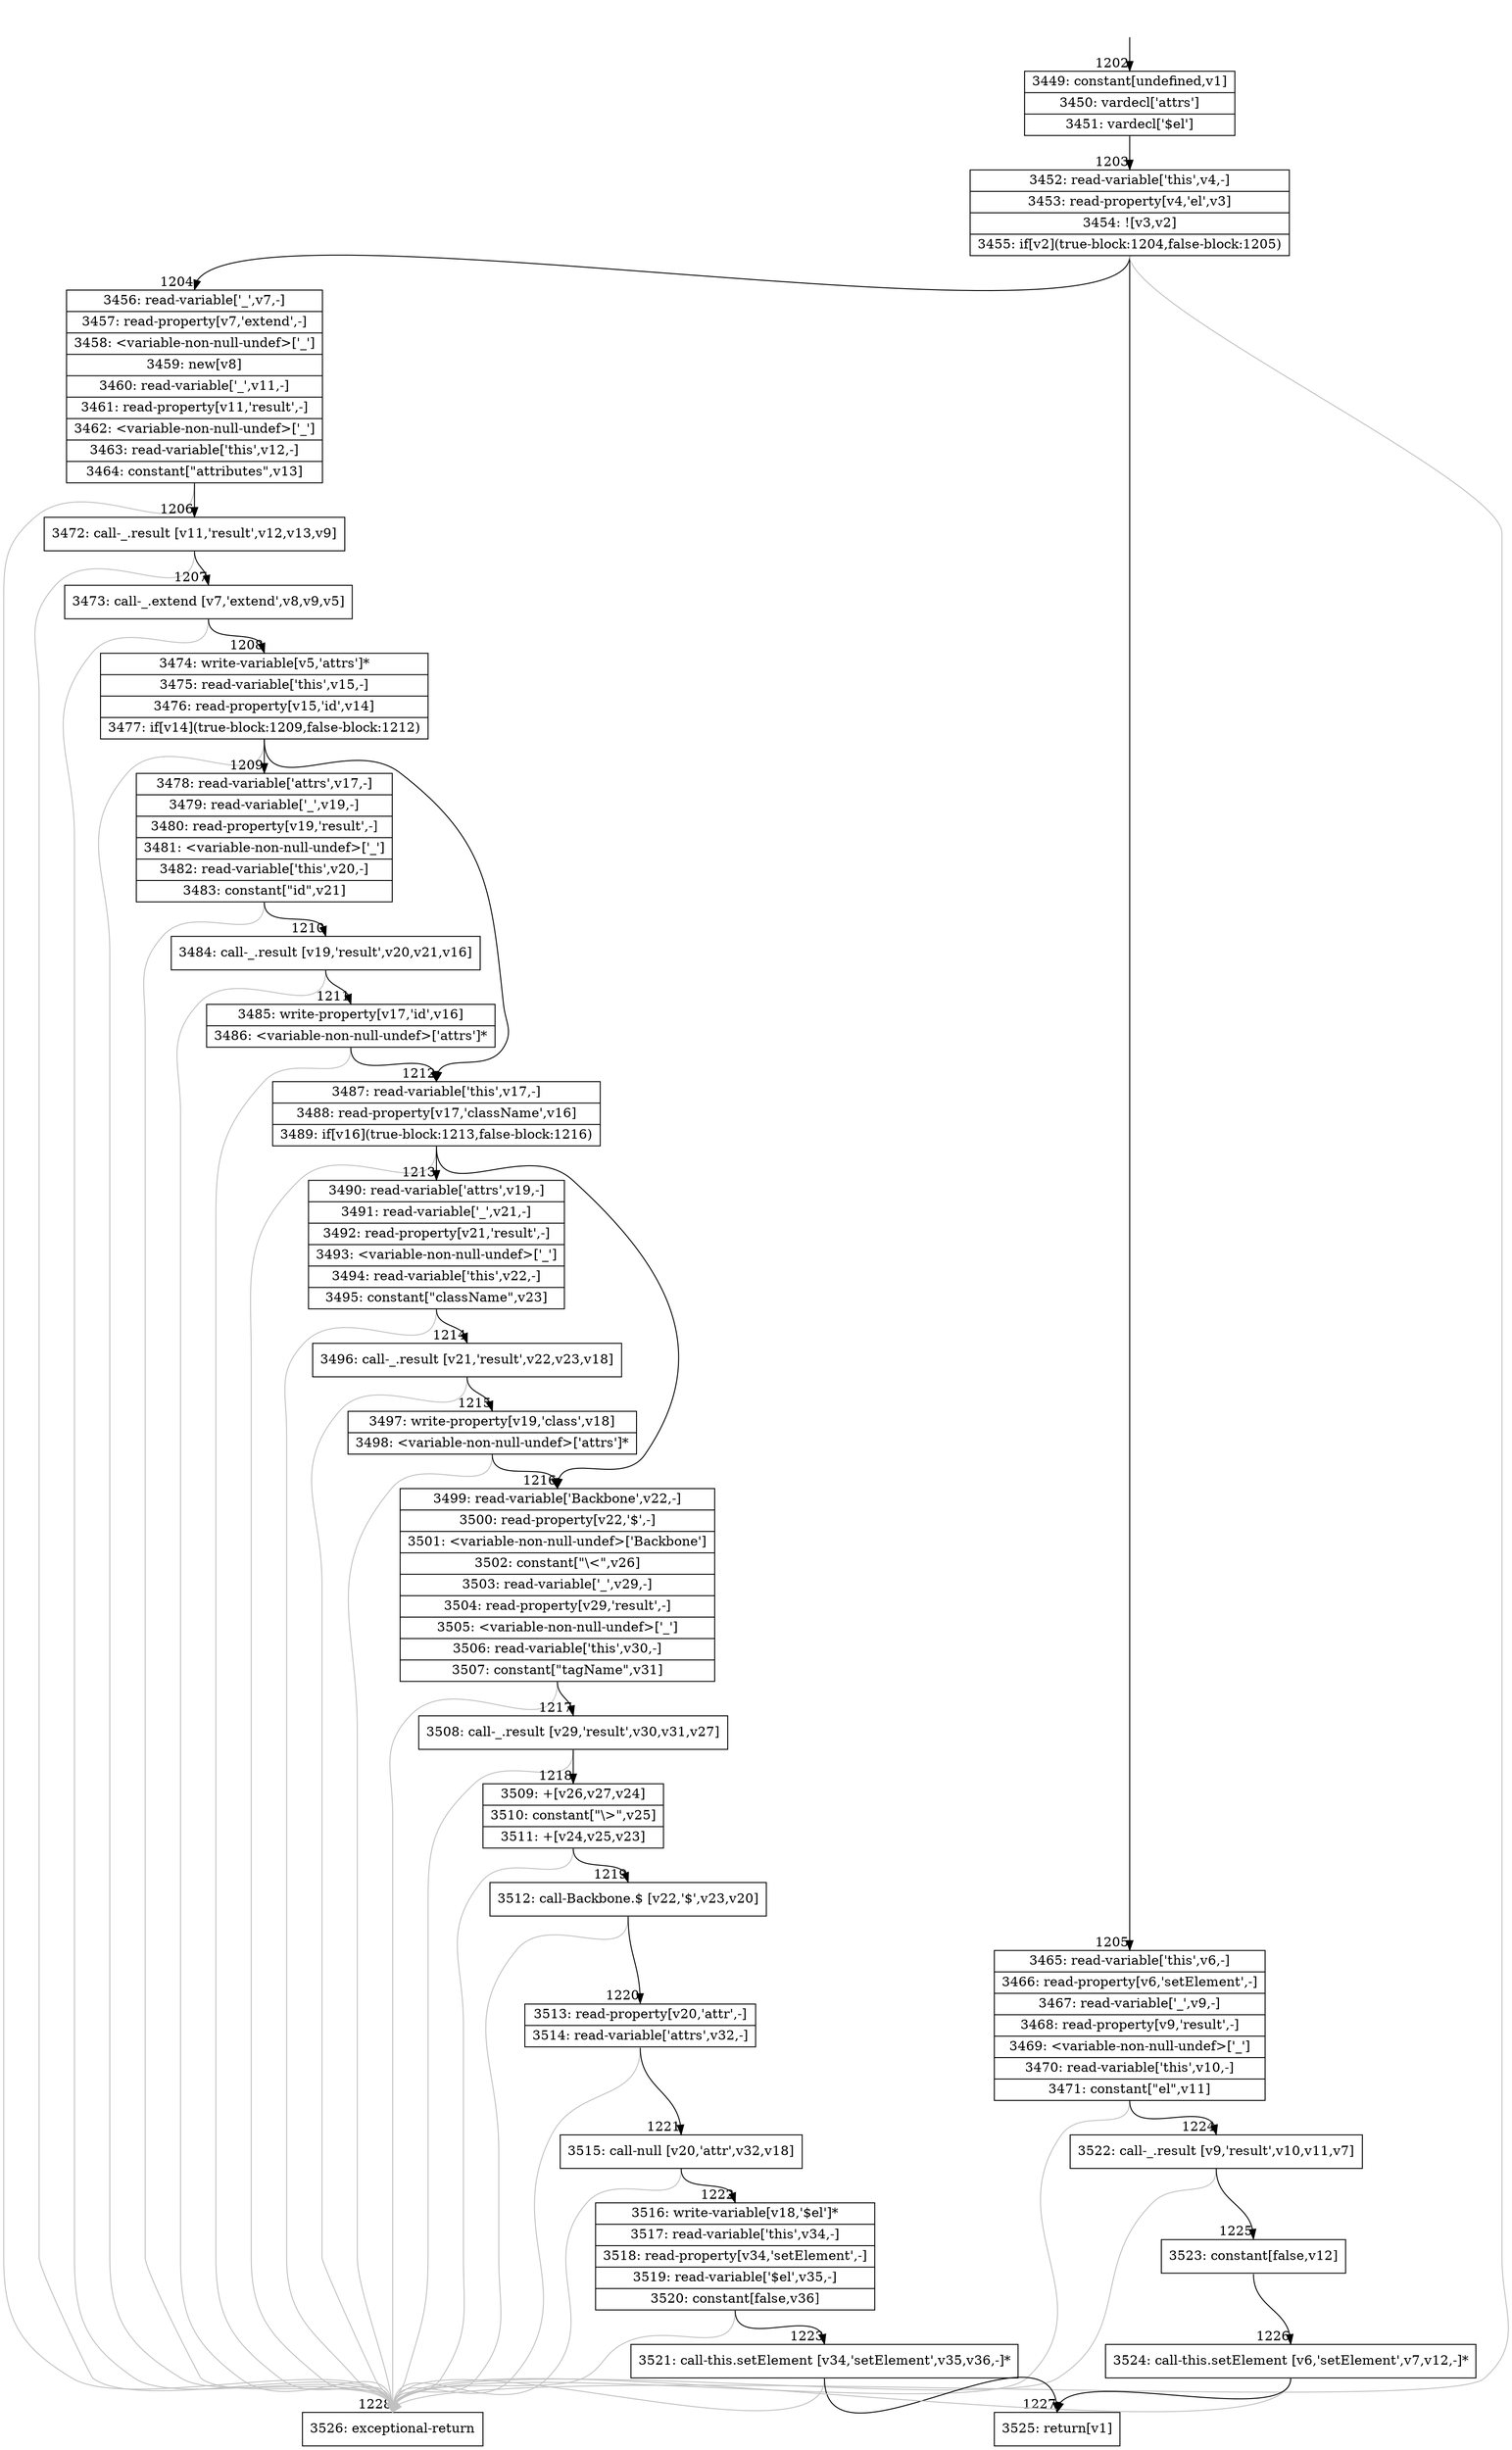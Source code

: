 digraph {
rankdir="TD"
BB_entry89[shape=none,label=""];
BB_entry89 -> BB1202 [tailport=s, headport=n, headlabel="    1202"]
BB1202 [shape=record label="{3449: constant[undefined,v1]|3450: vardecl['attrs']|3451: vardecl['$el']}" ] 
BB1202 -> BB1203 [tailport=s, headport=n, headlabel="      1203"]
BB1203 [shape=record label="{3452: read-variable['this',v4,-]|3453: read-property[v4,'el',v3]|3454: ![v3,v2]|3455: if[v2](true-block:1204,false-block:1205)}" ] 
BB1203 -> BB1204 [tailport=s, headport=n, headlabel="      1204"]
BB1203 -> BB1205 [tailport=s, headport=n, headlabel="      1205"]
BB1203 -> BB1228 [tailport=s, headport=n, color=gray, headlabel="      1228"]
BB1204 [shape=record label="{3456: read-variable['_',v7,-]|3457: read-property[v7,'extend',-]|3458: \<variable-non-null-undef\>['_']|3459: new[v8]|3460: read-variable['_',v11,-]|3461: read-property[v11,'result',-]|3462: \<variable-non-null-undef\>['_']|3463: read-variable['this',v12,-]|3464: constant[\"attributes\",v13]}" ] 
BB1204 -> BB1206 [tailport=s, headport=n, headlabel="      1206"]
BB1204 -> BB1228 [tailport=s, headport=n, color=gray]
BB1205 [shape=record label="{3465: read-variable['this',v6,-]|3466: read-property[v6,'setElement',-]|3467: read-variable['_',v9,-]|3468: read-property[v9,'result',-]|3469: \<variable-non-null-undef\>['_']|3470: read-variable['this',v10,-]|3471: constant[\"el\",v11]}" ] 
BB1205 -> BB1224 [tailport=s, headport=n, headlabel="      1224"]
BB1205 -> BB1228 [tailport=s, headport=n, color=gray]
BB1206 [shape=record label="{3472: call-_.result [v11,'result',v12,v13,v9]}" ] 
BB1206 -> BB1207 [tailport=s, headport=n, headlabel="      1207"]
BB1206 -> BB1228 [tailport=s, headport=n, color=gray]
BB1207 [shape=record label="{3473: call-_.extend [v7,'extend',v8,v9,v5]}" ] 
BB1207 -> BB1208 [tailport=s, headport=n, headlabel="      1208"]
BB1207 -> BB1228 [tailport=s, headport=n, color=gray]
BB1208 [shape=record label="{3474: write-variable[v5,'attrs']*|3475: read-variable['this',v15,-]|3476: read-property[v15,'id',v14]|3477: if[v14](true-block:1209,false-block:1212)}" ] 
BB1208 -> BB1209 [tailport=s, headport=n, headlabel="      1209"]
BB1208 -> BB1212 [tailport=s, headport=n, headlabel="      1212"]
BB1208 -> BB1228 [tailport=s, headport=n, color=gray]
BB1209 [shape=record label="{3478: read-variable['attrs',v17,-]|3479: read-variable['_',v19,-]|3480: read-property[v19,'result',-]|3481: \<variable-non-null-undef\>['_']|3482: read-variable['this',v20,-]|3483: constant[\"id\",v21]}" ] 
BB1209 -> BB1210 [tailport=s, headport=n, headlabel="      1210"]
BB1209 -> BB1228 [tailport=s, headport=n, color=gray]
BB1210 [shape=record label="{3484: call-_.result [v19,'result',v20,v21,v16]}" ] 
BB1210 -> BB1211 [tailport=s, headport=n, headlabel="      1211"]
BB1210 -> BB1228 [tailport=s, headport=n, color=gray]
BB1211 [shape=record label="{3485: write-property[v17,'id',v16]|3486: \<variable-non-null-undef\>['attrs']*}" ] 
BB1211 -> BB1212 [tailport=s, headport=n]
BB1211 -> BB1228 [tailport=s, headport=n, color=gray]
BB1212 [shape=record label="{3487: read-variable['this',v17,-]|3488: read-property[v17,'className',v16]|3489: if[v16](true-block:1213,false-block:1216)}" ] 
BB1212 -> BB1213 [tailport=s, headport=n, headlabel="      1213"]
BB1212 -> BB1216 [tailport=s, headport=n, headlabel="      1216"]
BB1212 -> BB1228 [tailport=s, headport=n, color=gray]
BB1213 [shape=record label="{3490: read-variable['attrs',v19,-]|3491: read-variable['_',v21,-]|3492: read-property[v21,'result',-]|3493: \<variable-non-null-undef\>['_']|3494: read-variable['this',v22,-]|3495: constant[\"className\",v23]}" ] 
BB1213 -> BB1214 [tailport=s, headport=n, headlabel="      1214"]
BB1213 -> BB1228 [tailport=s, headport=n, color=gray]
BB1214 [shape=record label="{3496: call-_.result [v21,'result',v22,v23,v18]}" ] 
BB1214 -> BB1215 [tailport=s, headport=n, headlabel="      1215"]
BB1214 -> BB1228 [tailport=s, headport=n, color=gray]
BB1215 [shape=record label="{3497: write-property[v19,'class',v18]|3498: \<variable-non-null-undef\>['attrs']*}" ] 
BB1215 -> BB1216 [tailport=s, headport=n]
BB1215 -> BB1228 [tailport=s, headport=n, color=gray]
BB1216 [shape=record label="{3499: read-variable['Backbone',v22,-]|3500: read-property[v22,'$',-]|3501: \<variable-non-null-undef\>['Backbone']|3502: constant[\"\\\<\",v26]|3503: read-variable['_',v29,-]|3504: read-property[v29,'result',-]|3505: \<variable-non-null-undef\>['_']|3506: read-variable['this',v30,-]|3507: constant[\"tagName\",v31]}" ] 
BB1216 -> BB1217 [tailport=s, headport=n, headlabel="      1217"]
BB1216 -> BB1228 [tailport=s, headport=n, color=gray]
BB1217 [shape=record label="{3508: call-_.result [v29,'result',v30,v31,v27]}" ] 
BB1217 -> BB1218 [tailport=s, headport=n, headlabel="      1218"]
BB1217 -> BB1228 [tailport=s, headport=n, color=gray]
BB1218 [shape=record label="{3509: +[v26,v27,v24]|3510: constant[\"\\\>\",v25]|3511: +[v24,v25,v23]}" ] 
BB1218 -> BB1219 [tailport=s, headport=n, headlabel="      1219"]
BB1218 -> BB1228 [tailport=s, headport=n, color=gray]
BB1219 [shape=record label="{3512: call-Backbone.$ [v22,'$',v23,v20]}" ] 
BB1219 -> BB1220 [tailport=s, headport=n, headlabel="      1220"]
BB1219 -> BB1228 [tailport=s, headport=n, color=gray]
BB1220 [shape=record label="{3513: read-property[v20,'attr',-]|3514: read-variable['attrs',v32,-]}" ] 
BB1220 -> BB1221 [tailport=s, headport=n, headlabel="      1221"]
BB1220 -> BB1228 [tailport=s, headport=n, color=gray]
BB1221 [shape=record label="{3515: call-null [v20,'attr',v32,v18]}" ] 
BB1221 -> BB1222 [tailport=s, headport=n, headlabel="      1222"]
BB1221 -> BB1228 [tailport=s, headport=n, color=gray]
BB1222 [shape=record label="{3516: write-variable[v18,'$el']*|3517: read-variable['this',v34,-]|3518: read-property[v34,'setElement',-]|3519: read-variable['$el',v35,-]|3520: constant[false,v36]}" ] 
BB1222 -> BB1223 [tailport=s, headport=n, headlabel="      1223"]
BB1222 -> BB1228 [tailport=s, headport=n, color=gray]
BB1223 [shape=record label="{3521: call-this.setElement [v34,'setElement',v35,v36,-]*}" ] 
BB1223 -> BB1227 [tailport=s, headport=n, headlabel="      1227"]
BB1223 -> BB1228 [tailport=s, headport=n, color=gray]
BB1224 [shape=record label="{3522: call-_.result [v9,'result',v10,v11,v7]}" ] 
BB1224 -> BB1225 [tailport=s, headport=n, headlabel="      1225"]
BB1224 -> BB1228 [tailport=s, headport=n, color=gray]
BB1225 [shape=record label="{3523: constant[false,v12]}" ] 
BB1225 -> BB1226 [tailport=s, headport=n, headlabel="      1226"]
BB1226 [shape=record label="{3524: call-this.setElement [v6,'setElement',v7,v12,-]*}" ] 
BB1226 -> BB1227 [tailport=s, headport=n]
BB1226 -> BB1228 [tailport=s, headport=n, color=gray]
BB1227 [shape=record label="{3525: return[v1]}" ] 
BB1228 [shape=record label="{3526: exceptional-return}" ] 
//#$~ 1108
}

